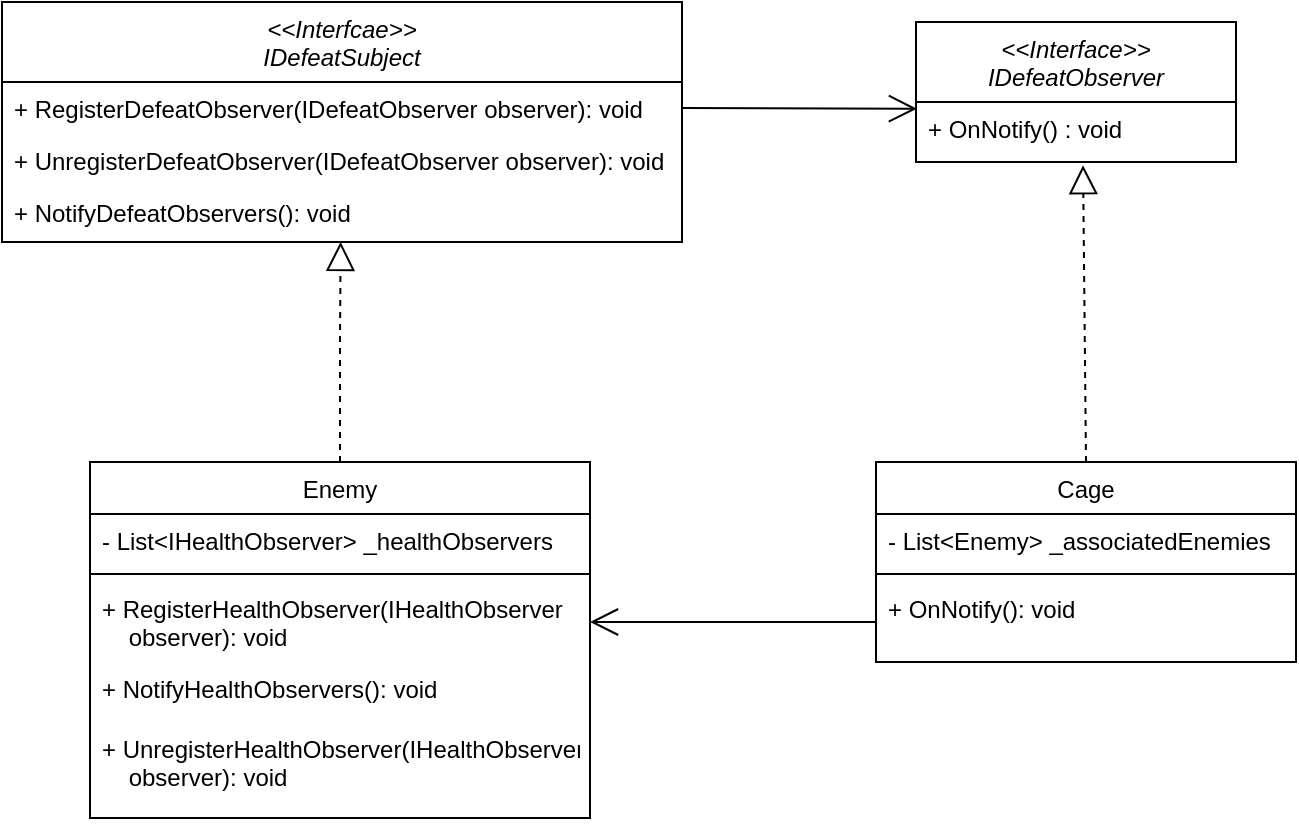 <mxfile version="25.0.1">
  <diagram id="C5RBs43oDa-KdzZeNtuy" name="Page-1">
    <mxGraphModel dx="1550" dy="794" grid="1" gridSize="10" guides="1" tooltips="1" connect="1" arrows="1" fold="1" page="1" pageScale="1" pageWidth="1169" pageHeight="827" math="0" shadow="0">
      <root>
        <mxCell id="WIyWlLk6GJQsqaUBKTNV-0" />
        <mxCell id="WIyWlLk6GJQsqaUBKTNV-1" parent="WIyWlLk6GJQsqaUBKTNV-0" />
        <mxCell id="zkfFHV4jXpPFQw0GAbJ--0" value="&lt;&lt;Interface&gt;&gt;&#xa;IDefeatObserver" style="swimlane;fontStyle=2;align=center;verticalAlign=top;childLayout=stackLayout;horizontal=1;startSize=40;horizontalStack=0;resizeParent=1;resizeLast=0;collapsible=1;marginBottom=0;rounded=0;shadow=0;strokeWidth=1;" parent="WIyWlLk6GJQsqaUBKTNV-1" vertex="1">
          <mxGeometry x="584" y="170" width="160" height="70" as="geometry">
            <mxRectangle x="230" y="140" width="160" height="26" as="alternateBounds" />
          </mxGeometry>
        </mxCell>
        <mxCell id="zkfFHV4jXpPFQw0GAbJ--1" value="+ OnNotify() : void" style="text;align=left;verticalAlign=top;spacingLeft=4;spacingRight=4;overflow=hidden;rotatable=0;points=[[0,0.5],[1,0.5]];portConstraint=eastwest;" parent="zkfFHV4jXpPFQw0GAbJ--0" vertex="1">
          <mxGeometry y="40" width="160" height="30" as="geometry" />
        </mxCell>
        <mxCell id="zkfFHV4jXpPFQw0GAbJ--17" value="&lt;&lt;Interfcae&gt;&gt;&#xa;IDefeatSubject" style="swimlane;fontStyle=2;align=center;verticalAlign=top;childLayout=stackLayout;horizontal=1;startSize=40;horizontalStack=0;resizeParent=1;resizeLast=0;collapsible=1;marginBottom=0;rounded=0;shadow=0;strokeWidth=1;" parent="WIyWlLk6GJQsqaUBKTNV-1" vertex="1">
          <mxGeometry x="127" y="160" width="340" height="120" as="geometry">
            <mxRectangle x="550" y="140" width="160" height="26" as="alternateBounds" />
          </mxGeometry>
        </mxCell>
        <mxCell id="zkfFHV4jXpPFQw0GAbJ--18" value="+ RegisterDefeatObserver(IDefeatObserver observer): void" style="text;align=left;verticalAlign=top;spacingLeft=4;spacingRight=4;overflow=hidden;rotatable=0;points=[[0,0.5],[1,0.5]];portConstraint=eastwest;" parent="zkfFHV4jXpPFQw0GAbJ--17" vertex="1">
          <mxGeometry y="40" width="340" height="26" as="geometry" />
        </mxCell>
        <mxCell id="zkfFHV4jXpPFQw0GAbJ--19" value="+ UnregisterDefeatObserver(IDefeatObserver observer): void" style="text;align=left;verticalAlign=top;spacingLeft=4;spacingRight=4;overflow=hidden;rotatable=0;points=[[0,0.5],[1,0.5]];portConstraint=eastwest;rounded=0;shadow=0;html=0;" parent="zkfFHV4jXpPFQw0GAbJ--17" vertex="1">
          <mxGeometry y="66" width="340" height="26" as="geometry" />
        </mxCell>
        <mxCell id="zkfFHV4jXpPFQw0GAbJ--20" value="+ NotifyDefeatObservers(): void" style="text;align=left;verticalAlign=top;spacingLeft=4;spacingRight=4;overflow=hidden;rotatable=0;points=[[0,0.5],[1,0.5]];portConstraint=eastwest;rounded=0;shadow=0;html=0;" parent="zkfFHV4jXpPFQw0GAbJ--17" vertex="1">
          <mxGeometry y="92" width="340" height="26" as="geometry" />
        </mxCell>
        <mxCell id="TYy-_1Z5JlBs0CajcGfW-1" value="Cage" style="swimlane;fontStyle=0;align=center;verticalAlign=top;childLayout=stackLayout;horizontal=1;startSize=26;horizontalStack=0;resizeParent=1;resizeLast=0;collapsible=1;marginBottom=0;rounded=0;shadow=0;strokeWidth=1;" parent="WIyWlLk6GJQsqaUBKTNV-1" vertex="1">
          <mxGeometry x="564" y="390" width="210" height="100" as="geometry">
            <mxRectangle x="340" y="380" width="170" height="26" as="alternateBounds" />
          </mxGeometry>
        </mxCell>
        <mxCell id="TYy-_1Z5JlBs0CajcGfW-2" value="- List&lt;Enemy&gt; _associatedEnemies" style="text;align=left;verticalAlign=top;spacingLeft=4;spacingRight=4;overflow=hidden;rotatable=0;points=[[0,0.5],[1,0.5]];portConstraint=eastwest;" parent="TYy-_1Z5JlBs0CajcGfW-1" vertex="1">
          <mxGeometry y="26" width="210" height="26" as="geometry" />
        </mxCell>
        <mxCell id="TYy-_1Z5JlBs0CajcGfW-3" value="" style="line;html=1;strokeWidth=1;align=left;verticalAlign=middle;spacingTop=-1;spacingLeft=3;spacingRight=3;rotatable=0;labelPosition=right;points=[];portConstraint=eastwest;" parent="TYy-_1Z5JlBs0CajcGfW-1" vertex="1">
          <mxGeometry y="52" width="210" height="8" as="geometry" />
        </mxCell>
        <mxCell id="TYy-_1Z5JlBs0CajcGfW-9" value="+ OnNotify(): void" style="text;align=left;verticalAlign=top;spacingLeft=4;spacingRight=4;overflow=hidden;rotatable=0;points=[[0,0.5],[1,0.5]];portConstraint=eastwest;" parent="TYy-_1Z5JlBs0CajcGfW-1" vertex="1">
          <mxGeometry y="60" width="210" height="40" as="geometry" />
        </mxCell>
        <mxCell id="TYy-_1Z5JlBs0CajcGfW-12" value="" style="endArrow=block;dashed=1;endFill=0;endSize=12;html=1;rounded=0;exitX=0.5;exitY=0;exitDx=0;exitDy=0;entryX=0.522;entryY=1.054;entryDx=0;entryDy=0;entryPerimeter=0;" parent="WIyWlLk6GJQsqaUBKTNV-1" source="TYy-_1Z5JlBs0CajcGfW-1" target="zkfFHV4jXpPFQw0GAbJ--1" edge="1">
          <mxGeometry width="160" relative="1" as="geometry">
            <mxPoint x="1105" y="370" as="sourcePoint" />
            <mxPoint x="694" y="280" as="targetPoint" />
            <Array as="points" />
          </mxGeometry>
        </mxCell>
        <mxCell id="TYy-_1Z5JlBs0CajcGfW-20" value="Enemy" style="swimlane;fontStyle=0;align=center;verticalAlign=top;childLayout=stackLayout;horizontal=1;startSize=26;horizontalStack=0;resizeParent=1;resizeLast=0;collapsible=1;marginBottom=0;rounded=0;shadow=0;strokeWidth=1;" parent="WIyWlLk6GJQsqaUBKTNV-1" vertex="1">
          <mxGeometry x="171" y="390" width="250" height="178" as="geometry">
            <mxRectangle x="130" y="380" width="160" height="26" as="alternateBounds" />
          </mxGeometry>
        </mxCell>
        <mxCell id="TYy-_1Z5JlBs0CajcGfW-21" value="- List&lt;IHealthObserver&gt; _healthObservers" style="text;align=left;verticalAlign=top;spacingLeft=4;spacingRight=4;overflow=hidden;rotatable=0;points=[[0,0.5],[1,0.5]];portConstraint=eastwest;" parent="TYy-_1Z5JlBs0CajcGfW-20" vertex="1">
          <mxGeometry y="26" width="250" height="26" as="geometry" />
        </mxCell>
        <mxCell id="TYy-_1Z5JlBs0CajcGfW-22" value="" style="line;html=1;strokeWidth=1;align=left;verticalAlign=middle;spacingTop=-1;spacingLeft=3;spacingRight=3;rotatable=0;labelPosition=right;points=[];portConstraint=eastwest;" parent="TYy-_1Z5JlBs0CajcGfW-20" vertex="1">
          <mxGeometry y="52" width="250" height="8" as="geometry" />
        </mxCell>
        <mxCell id="TYy-_1Z5JlBs0CajcGfW-23" value="+ RegisterHealthObserver(IHealthObserver &#xa;    observer): void" style="text;align=left;verticalAlign=top;spacingLeft=4;spacingRight=4;overflow=hidden;rotatable=0;points=[[0,0.5],[1,0.5]];portConstraint=eastwest;" parent="TYy-_1Z5JlBs0CajcGfW-20" vertex="1">
          <mxGeometry y="60" width="250" height="40" as="geometry" />
        </mxCell>
        <mxCell id="TYy-_1Z5JlBs0CajcGfW-24" value="+ NotifyHealthObservers(): void" style="text;align=left;verticalAlign=top;spacingLeft=4;spacingRight=4;overflow=hidden;rotatable=0;points=[[0,0.5],[1,0.5]];portConstraint=eastwest;rounded=0;shadow=0;html=0;" parent="TYy-_1Z5JlBs0CajcGfW-20" vertex="1">
          <mxGeometry y="100" width="250" height="30" as="geometry" />
        </mxCell>
        <mxCell id="TYy-_1Z5JlBs0CajcGfW-25" value="+ UnregisterHealthObserver(IHealthObserver &#xa;    observer): void" style="text;align=left;verticalAlign=top;spacingLeft=4;spacingRight=4;overflow=hidden;rotatable=0;points=[[0,0.5],[1,0.5]];portConstraint=eastwest;rounded=0;shadow=0;html=0;" parent="TYy-_1Z5JlBs0CajcGfW-20" vertex="1">
          <mxGeometry y="130" width="250" height="48" as="geometry" />
        </mxCell>
        <mxCell id="TYy-_1Z5JlBs0CajcGfW-27" value="" style="endArrow=block;dashed=1;endFill=0;endSize=12;html=1;rounded=0;exitX=0.5;exitY=0;exitDx=0;exitDy=0;entryX=0.498;entryY=1.074;entryDx=0;entryDy=0;entryPerimeter=0;" parent="WIyWlLk6GJQsqaUBKTNV-1" source="TYy-_1Z5JlBs0CajcGfW-20" target="zkfFHV4jXpPFQw0GAbJ--20" edge="1">
          <mxGeometry width="160" relative="1" as="geometry">
            <mxPoint x="145" y="380" as="sourcePoint" />
            <mxPoint x="307" y="290" as="targetPoint" />
            <Array as="points">
              <mxPoint x="296" y="330" />
            </Array>
          </mxGeometry>
        </mxCell>
        <mxCell id="TYy-_1Z5JlBs0CajcGfW-32" value="" style="endArrow=open;endFill=1;endSize=12;html=1;rounded=0;exitX=1;exitY=0.5;exitDx=0;exitDy=0;entryX=0.003;entryY=0.113;entryDx=0;entryDy=0;entryPerimeter=0;" parent="WIyWlLk6GJQsqaUBKTNV-1" source="zkfFHV4jXpPFQw0GAbJ--18" edge="1" target="zkfFHV4jXpPFQw0GAbJ--1">
          <mxGeometry width="160" relative="1" as="geometry">
            <mxPoint x="1060.0" y="495" as="sourcePoint" />
            <mxPoint x="841" y="212" as="targetPoint" />
            <Array as="points" />
          </mxGeometry>
        </mxCell>
        <mxCell id="Ewz_cROg99jjq6pixQVq-0" value="" style="endArrow=open;endFill=1;endSize=12;html=1;rounded=0;exitX=0;exitY=0.5;exitDx=0;exitDy=0;entryX=1;entryY=0.5;entryDx=0;entryDy=0;" edge="1" parent="WIyWlLk6GJQsqaUBKTNV-1" source="TYy-_1Z5JlBs0CajcGfW-9" target="TYy-_1Z5JlBs0CajcGfW-23">
          <mxGeometry width="160" relative="1" as="geometry">
            <mxPoint x="550" y="380" as="sourcePoint" />
            <mxPoint x="710" y="380" as="targetPoint" />
          </mxGeometry>
        </mxCell>
      </root>
    </mxGraphModel>
  </diagram>
</mxfile>
